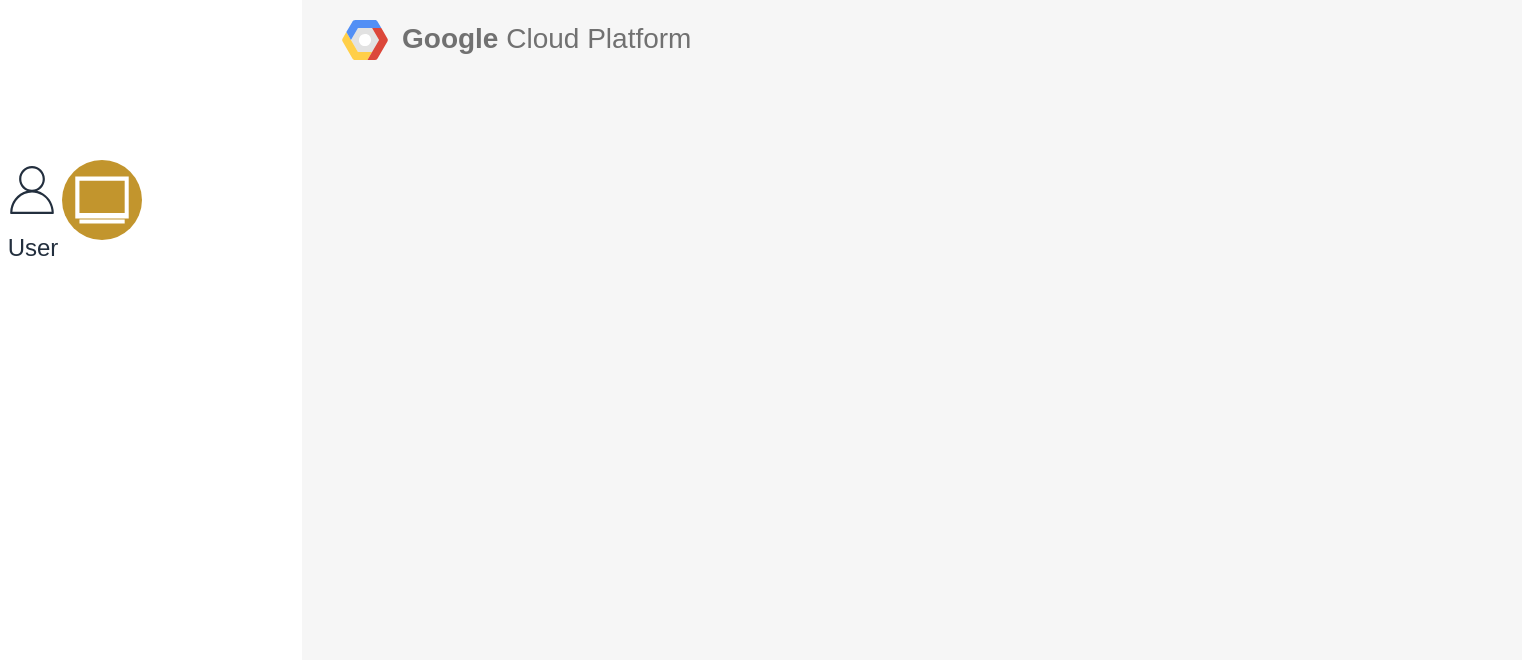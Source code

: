 <mxfile version="20.6.2" type="github">
  <diagram id="5XFTv4BUzZ2pgQFCIVOd" name="Page-1">
    <mxGraphModel dx="1209" dy="653" grid="1" gridSize="10" guides="1" tooltips="1" connect="1" arrows="1" fold="1" page="1" pageScale="1" pageWidth="827" pageHeight="1169" math="0" shadow="0">
      <root>
        <mxCell id="0" />
        <mxCell id="1" parent="0" />
        <mxCell id="jxgU8AOSL87n5sfzMMit-2" value="User" style="sketch=0;outlineConnect=0;fontColor=#232F3E;gradientColor=none;strokeColor=#232F3E;fillColor=#ffffff;dashed=0;verticalLabelPosition=bottom;verticalAlign=top;align=center;html=1;fontSize=12;fontStyle=0;aspect=fixed;shape=mxgraph.aws4.resourceIcon;resIcon=mxgraph.aws4.user;" vertex="1" parent="1">
          <mxGeometry x="30" y="150" width="30" height="30" as="geometry" />
        </mxCell>
        <mxCell id="jxgU8AOSL87n5sfzMMit-3" value="" style="aspect=fixed;perimeter=ellipsePerimeter;html=1;align=center;shadow=0;dashed=0;fontColor=#4277BB;labelBackgroundColor=#ffffff;fontSize=12;spacingTop=3;image;image=img/lib/ibm/users/browser.svg;imageBackground=default;" vertex="1" parent="1">
          <mxGeometry x="60" y="150" width="40" height="40" as="geometry" />
        </mxCell>
        <mxCell id="jxgU8AOSL87n5sfzMMit-8" value="&lt;b&gt;Google &lt;/b&gt;Cloud Platform" style="fillColor=#F6F6F6;strokeColor=none;shadow=0;gradientColor=none;fontSize=14;align=left;spacing=10;fontColor=#717171;9E9E9E;verticalAlign=top;spacingTop=-4;fontStyle=0;spacingLeft=40;html=1;" vertex="1" parent="1">
          <mxGeometry x="180" y="70" width="610" height="330" as="geometry" />
        </mxCell>
        <mxCell id="jxgU8AOSL87n5sfzMMit-9" value="" style="shape=mxgraph.gcp2.google_cloud_platform;fillColor=#F6F6F6;strokeColor=none;shadow=0;gradientColor=none;" vertex="1" parent="jxgU8AOSL87n5sfzMMit-8">
          <mxGeometry width="23" height="20" relative="1" as="geometry">
            <mxPoint x="20" y="10" as="offset" />
          </mxGeometry>
        </mxCell>
      </root>
    </mxGraphModel>
  </diagram>
</mxfile>
